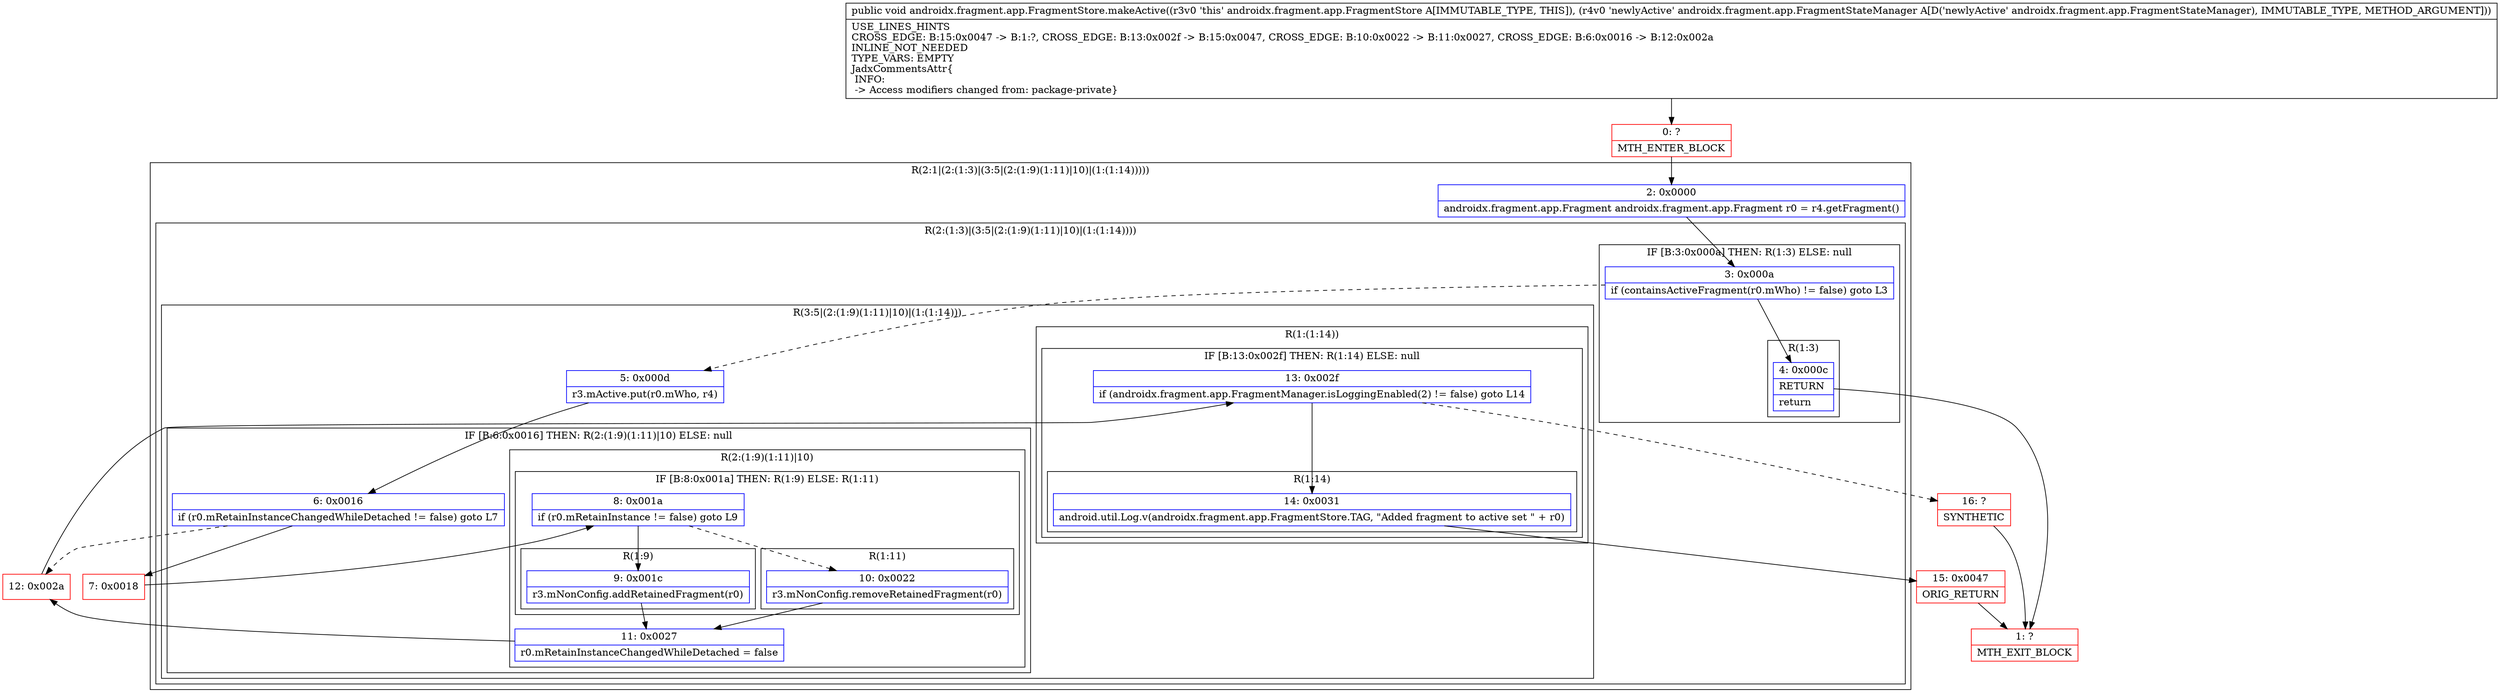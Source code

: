 digraph "CFG forandroidx.fragment.app.FragmentStore.makeActive(Landroidx\/fragment\/app\/FragmentStateManager;)V" {
subgraph cluster_Region_281187865 {
label = "R(2:1|(2:(1:3)|(3:5|(2:(1:9)(1:11)|10)|(1:(1:14)))))";
node [shape=record,color=blue];
Node_2 [shape=record,label="{2\:\ 0x0000|androidx.fragment.app.Fragment androidx.fragment.app.Fragment r0 = r4.getFragment()\l}"];
subgraph cluster_Region_1417288223 {
label = "R(2:(1:3)|(3:5|(2:(1:9)(1:11)|10)|(1:(1:14))))";
node [shape=record,color=blue];
subgraph cluster_IfRegion_457548201 {
label = "IF [B:3:0x000a] THEN: R(1:3) ELSE: null";
node [shape=record,color=blue];
Node_3 [shape=record,label="{3\:\ 0x000a|if (containsActiveFragment(r0.mWho) != false) goto L3\l}"];
subgraph cluster_Region_938567130 {
label = "R(1:3)";
node [shape=record,color=blue];
Node_4 [shape=record,label="{4\:\ 0x000c|RETURN\l|return\l}"];
}
}
subgraph cluster_Region_1361658859 {
label = "R(3:5|(2:(1:9)(1:11)|10)|(1:(1:14)))";
node [shape=record,color=blue];
Node_5 [shape=record,label="{5\:\ 0x000d|r3.mActive.put(r0.mWho, r4)\l}"];
subgraph cluster_IfRegion_1742778540 {
label = "IF [B:6:0x0016] THEN: R(2:(1:9)(1:11)|10) ELSE: null";
node [shape=record,color=blue];
Node_6 [shape=record,label="{6\:\ 0x0016|if (r0.mRetainInstanceChangedWhileDetached != false) goto L7\l}"];
subgraph cluster_Region_750954188 {
label = "R(2:(1:9)(1:11)|10)";
node [shape=record,color=blue];
subgraph cluster_IfRegion_1662418967 {
label = "IF [B:8:0x001a] THEN: R(1:9) ELSE: R(1:11)";
node [shape=record,color=blue];
Node_8 [shape=record,label="{8\:\ 0x001a|if (r0.mRetainInstance != false) goto L9\l}"];
subgraph cluster_Region_1441279285 {
label = "R(1:9)";
node [shape=record,color=blue];
Node_9 [shape=record,label="{9\:\ 0x001c|r3.mNonConfig.addRetainedFragment(r0)\l}"];
}
subgraph cluster_Region_1313151608 {
label = "R(1:11)";
node [shape=record,color=blue];
Node_10 [shape=record,label="{10\:\ 0x0022|r3.mNonConfig.removeRetainedFragment(r0)\l}"];
}
}
Node_11 [shape=record,label="{11\:\ 0x0027|r0.mRetainInstanceChangedWhileDetached = false\l}"];
}
}
subgraph cluster_Region_519598070 {
label = "R(1:(1:14))";
node [shape=record,color=blue];
subgraph cluster_IfRegion_541908533 {
label = "IF [B:13:0x002f] THEN: R(1:14) ELSE: null";
node [shape=record,color=blue];
Node_13 [shape=record,label="{13\:\ 0x002f|if (androidx.fragment.app.FragmentManager.isLoggingEnabled(2) != false) goto L14\l}"];
subgraph cluster_Region_2063834491 {
label = "R(1:14)";
node [shape=record,color=blue];
Node_14 [shape=record,label="{14\:\ 0x0031|android.util.Log.v(androidx.fragment.app.FragmentStore.TAG, \"Added fragment to active set \" + r0)\l}"];
}
}
}
}
}
}
Node_0 [shape=record,color=red,label="{0\:\ ?|MTH_ENTER_BLOCK\l}"];
Node_1 [shape=record,color=red,label="{1\:\ ?|MTH_EXIT_BLOCK\l}"];
Node_7 [shape=record,color=red,label="{7\:\ 0x0018}"];
Node_12 [shape=record,color=red,label="{12\:\ 0x002a}"];
Node_15 [shape=record,color=red,label="{15\:\ 0x0047|ORIG_RETURN\l}"];
Node_16 [shape=record,color=red,label="{16\:\ ?|SYNTHETIC\l}"];
MethodNode[shape=record,label="{public void androidx.fragment.app.FragmentStore.makeActive((r3v0 'this' androidx.fragment.app.FragmentStore A[IMMUTABLE_TYPE, THIS]), (r4v0 'newlyActive' androidx.fragment.app.FragmentStateManager A[D('newlyActive' androidx.fragment.app.FragmentStateManager), IMMUTABLE_TYPE, METHOD_ARGUMENT]))  | USE_LINES_HINTS\lCROSS_EDGE: B:15:0x0047 \-\> B:1:?, CROSS_EDGE: B:13:0x002f \-\> B:15:0x0047, CROSS_EDGE: B:10:0x0022 \-\> B:11:0x0027, CROSS_EDGE: B:6:0x0016 \-\> B:12:0x002a\lINLINE_NOT_NEEDED\lTYPE_VARS: EMPTY\lJadxCommentsAttr\{\l INFO: \l \-\> Access modifiers changed from: package\-private\}\l}"];
MethodNode -> Node_0;Node_2 -> Node_3;
Node_3 -> Node_4;
Node_3 -> Node_5[style=dashed];
Node_4 -> Node_1;
Node_5 -> Node_6;
Node_6 -> Node_7;
Node_6 -> Node_12[style=dashed];
Node_8 -> Node_9;
Node_8 -> Node_10[style=dashed];
Node_9 -> Node_11;
Node_10 -> Node_11;
Node_11 -> Node_12;
Node_13 -> Node_14;
Node_13 -> Node_16[style=dashed];
Node_14 -> Node_15;
Node_0 -> Node_2;
Node_7 -> Node_8;
Node_12 -> Node_13;
Node_15 -> Node_1;
Node_16 -> Node_1;
}

